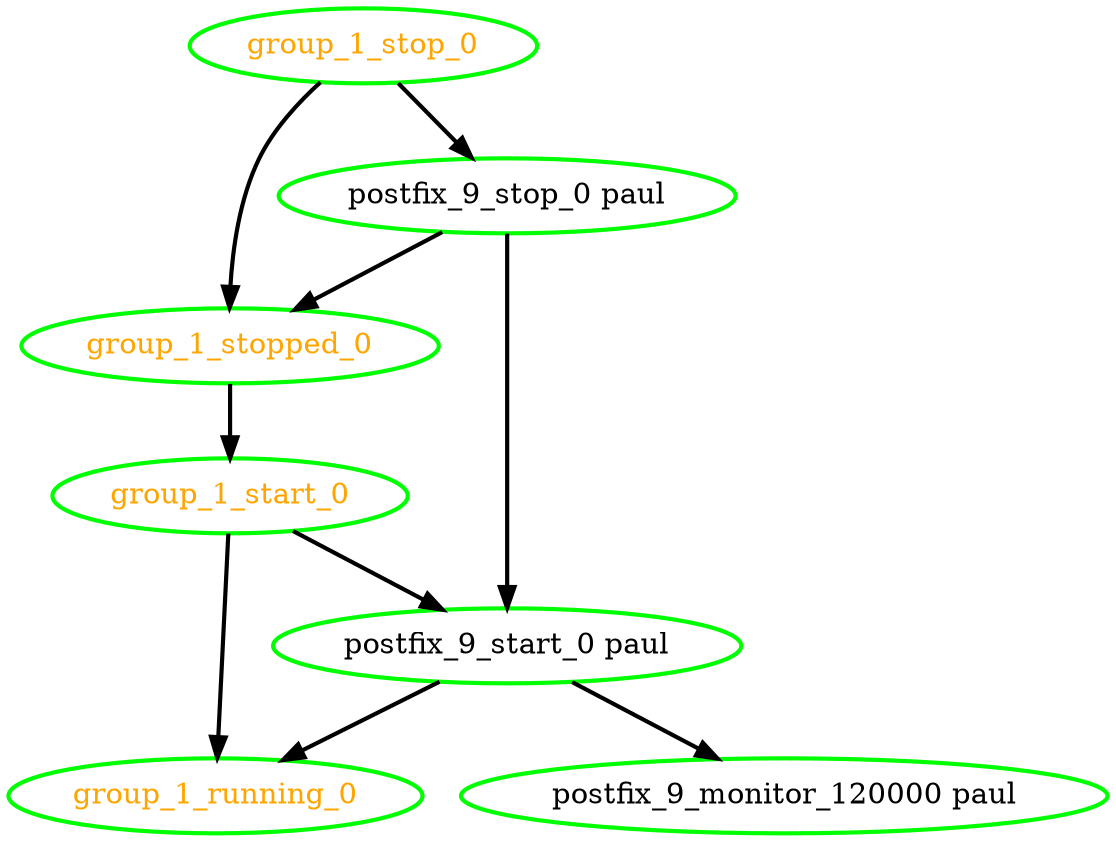  digraph "g" {
"group_1_running_0" [ style=bold color="green" fontcolor="orange" ]
"group_1_start_0" -> "group_1_running_0" [ style = bold]
"group_1_start_0" -> "postfix_9_start_0 paul" [ style = bold]
"group_1_start_0" [ style=bold color="green" fontcolor="orange" ]
"group_1_stop_0" -> "group_1_stopped_0" [ style = bold]
"group_1_stop_0" -> "postfix_9_stop_0 paul" [ style = bold]
"group_1_stop_0" [ style=bold color="green" fontcolor="orange" ]
"group_1_stopped_0" -> "group_1_start_0" [ style = bold]
"group_1_stopped_0" [ style=bold color="green" fontcolor="orange" ]
"postfix_9_monitor_120000 paul" [ style=bold color="green" fontcolor="black" ]
"postfix_9_start_0 paul" -> "group_1_running_0" [ style = bold]
"postfix_9_start_0 paul" -> "postfix_9_monitor_120000 paul" [ style = bold]
"postfix_9_start_0 paul" [ style=bold color="green" fontcolor="black" ]
"postfix_9_stop_0 paul" -> "group_1_stopped_0" [ style = bold]
"postfix_9_stop_0 paul" -> "postfix_9_start_0 paul" [ style = bold]
"postfix_9_stop_0 paul" [ style=bold color="green" fontcolor="black" ]
}
